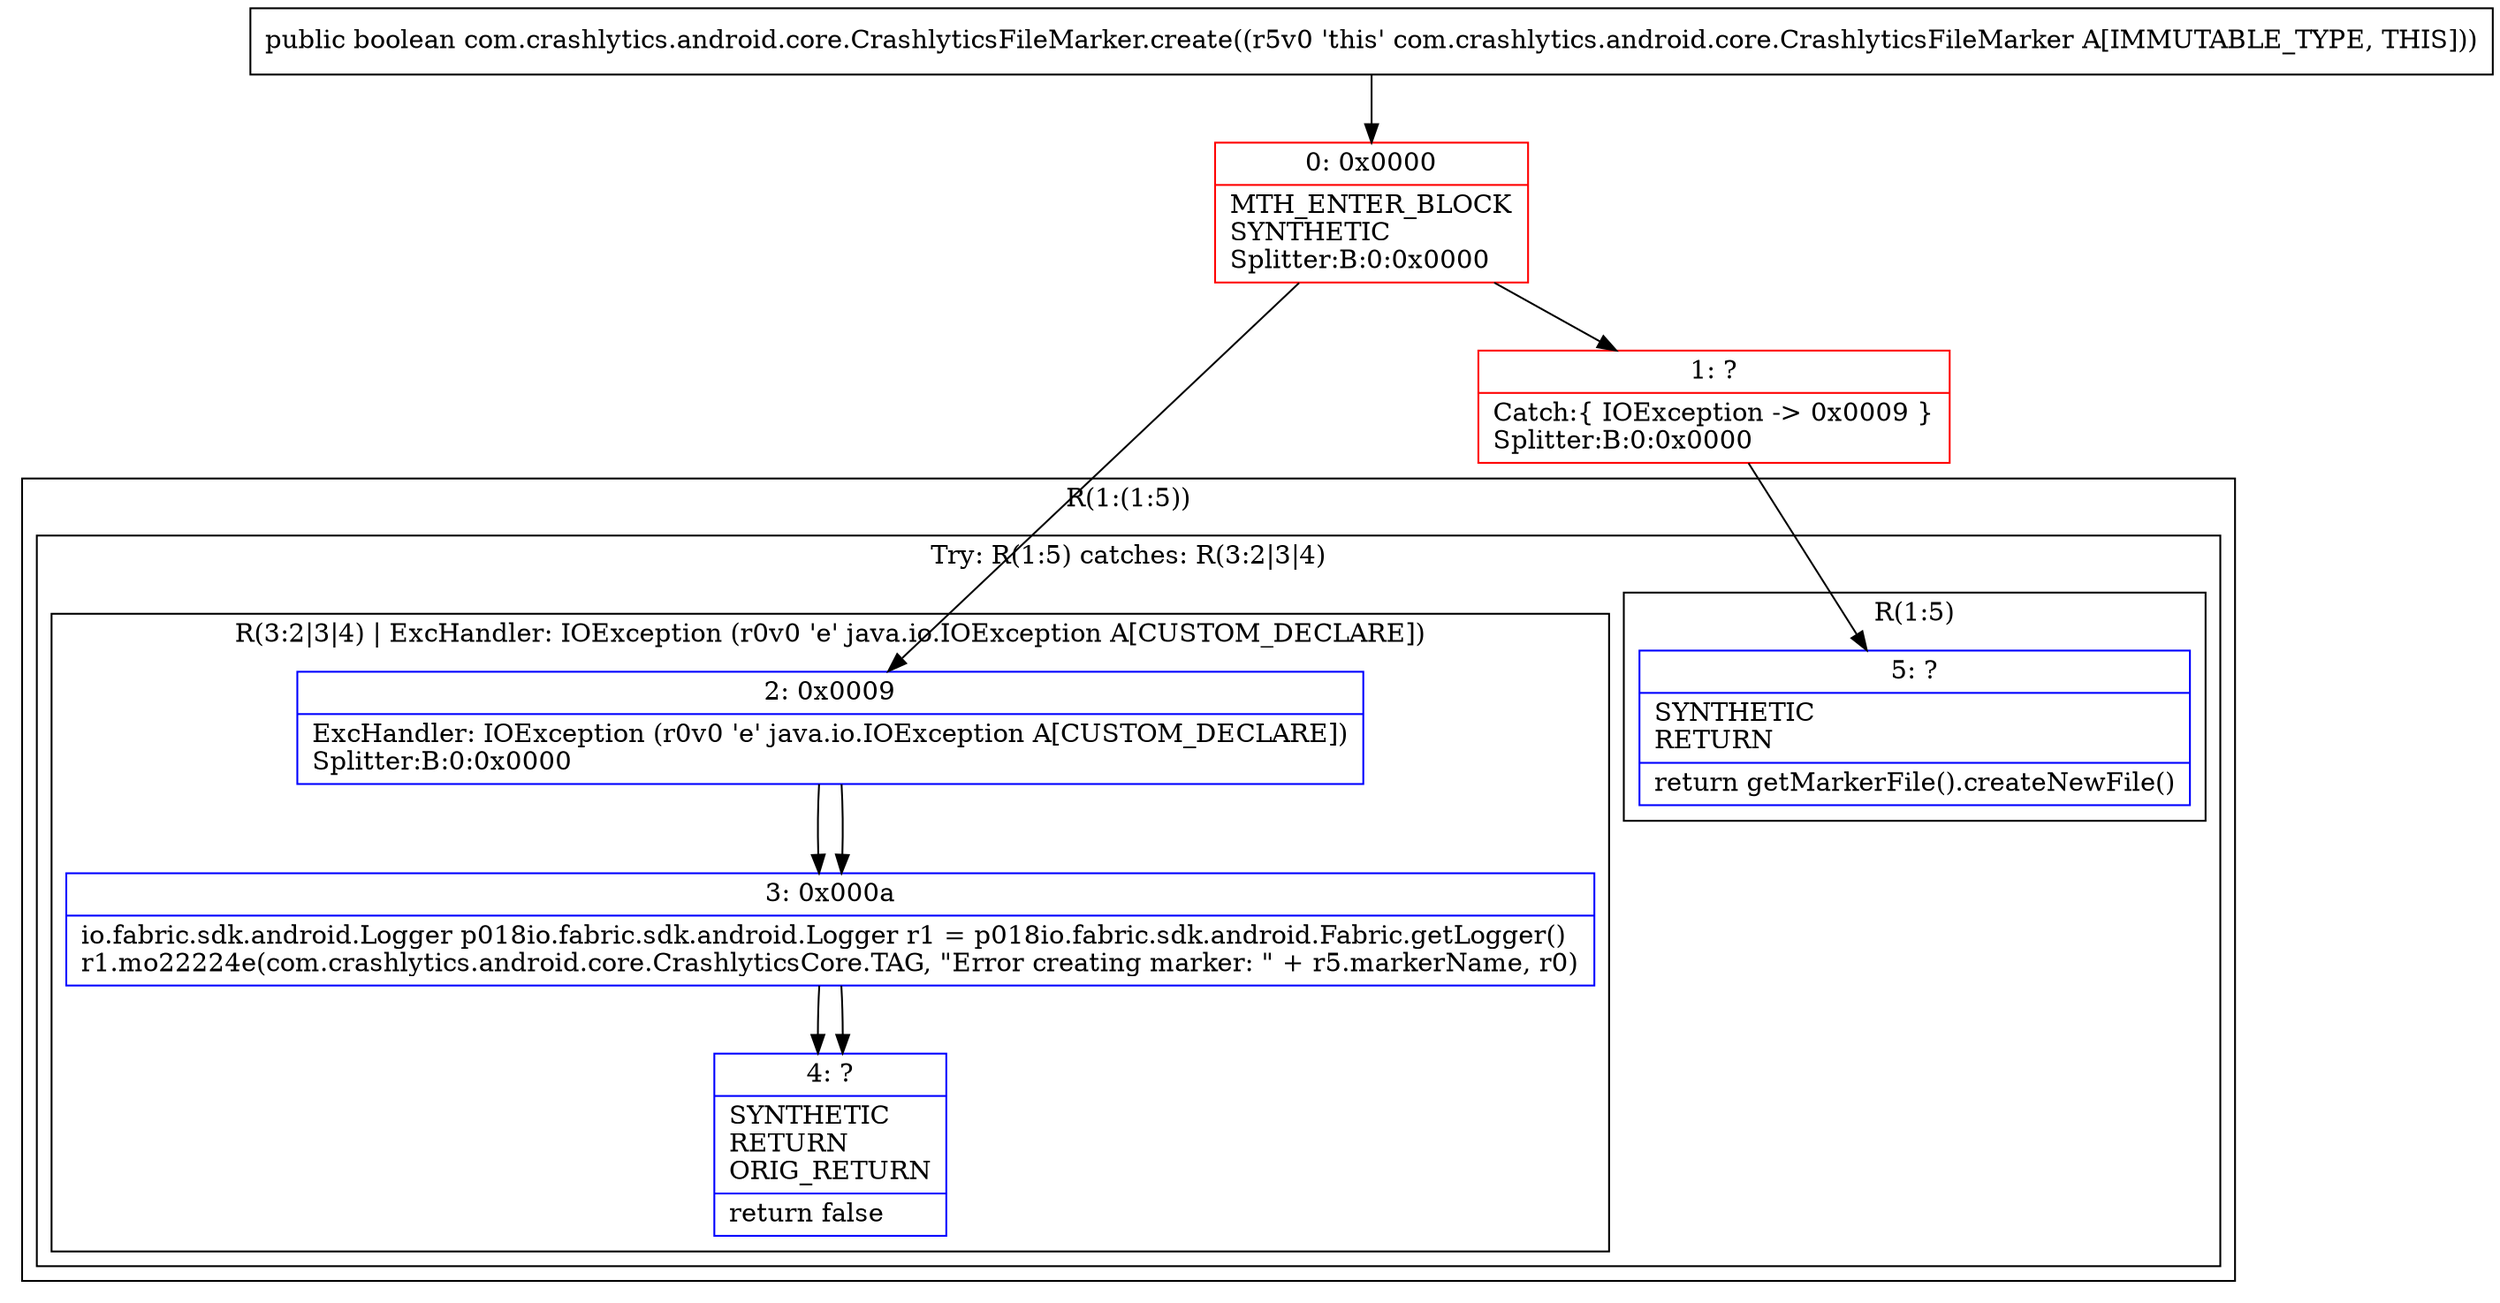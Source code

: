 digraph "CFG forcom.crashlytics.android.core.CrashlyticsFileMarker.create()Z" {
subgraph cluster_Region_2112586418 {
label = "R(1:(1:5))";
node [shape=record,color=blue];
subgraph cluster_TryCatchRegion_1376847856 {
label = "Try: R(1:5) catches: R(3:2|3|4)";
node [shape=record,color=blue];
subgraph cluster_Region_1734400625 {
label = "R(1:5)";
node [shape=record,color=blue];
Node_5 [shape=record,label="{5\:\ ?|SYNTHETIC\lRETURN\l|return getMarkerFile().createNewFile()\l}"];
}
subgraph cluster_Region_1236066080 {
label = "R(3:2|3|4) | ExcHandler: IOException (r0v0 'e' java.io.IOException A[CUSTOM_DECLARE])\l";
node [shape=record,color=blue];
Node_2 [shape=record,label="{2\:\ 0x0009|ExcHandler: IOException (r0v0 'e' java.io.IOException A[CUSTOM_DECLARE])\lSplitter:B:0:0x0000\l}"];
Node_3 [shape=record,label="{3\:\ 0x000a|io.fabric.sdk.android.Logger p018io.fabric.sdk.android.Logger r1 = p018io.fabric.sdk.android.Fabric.getLogger()\lr1.mo22224e(com.crashlytics.android.core.CrashlyticsCore.TAG, \"Error creating marker: \" + r5.markerName, r0)\l}"];
Node_4 [shape=record,label="{4\:\ ?|SYNTHETIC\lRETURN\lORIG_RETURN\l|return false\l}"];
}
}
}
subgraph cluster_Region_1236066080 {
label = "R(3:2|3|4) | ExcHandler: IOException (r0v0 'e' java.io.IOException A[CUSTOM_DECLARE])\l";
node [shape=record,color=blue];
Node_2 [shape=record,label="{2\:\ 0x0009|ExcHandler: IOException (r0v0 'e' java.io.IOException A[CUSTOM_DECLARE])\lSplitter:B:0:0x0000\l}"];
Node_3 [shape=record,label="{3\:\ 0x000a|io.fabric.sdk.android.Logger p018io.fabric.sdk.android.Logger r1 = p018io.fabric.sdk.android.Fabric.getLogger()\lr1.mo22224e(com.crashlytics.android.core.CrashlyticsCore.TAG, \"Error creating marker: \" + r5.markerName, r0)\l}"];
Node_4 [shape=record,label="{4\:\ ?|SYNTHETIC\lRETURN\lORIG_RETURN\l|return false\l}"];
}
Node_0 [shape=record,color=red,label="{0\:\ 0x0000|MTH_ENTER_BLOCK\lSYNTHETIC\lSplitter:B:0:0x0000\l}"];
Node_1 [shape=record,color=red,label="{1\:\ ?|Catch:\{ IOException \-\> 0x0009 \}\lSplitter:B:0:0x0000\l}"];
MethodNode[shape=record,label="{public boolean com.crashlytics.android.core.CrashlyticsFileMarker.create((r5v0 'this' com.crashlytics.android.core.CrashlyticsFileMarker A[IMMUTABLE_TYPE, THIS])) }"];
MethodNode -> Node_0;
Node_2 -> Node_3;
Node_3 -> Node_4;
Node_2 -> Node_3;
Node_3 -> Node_4;
Node_0 -> Node_1;
Node_0 -> Node_2;
Node_1 -> Node_5;
}

